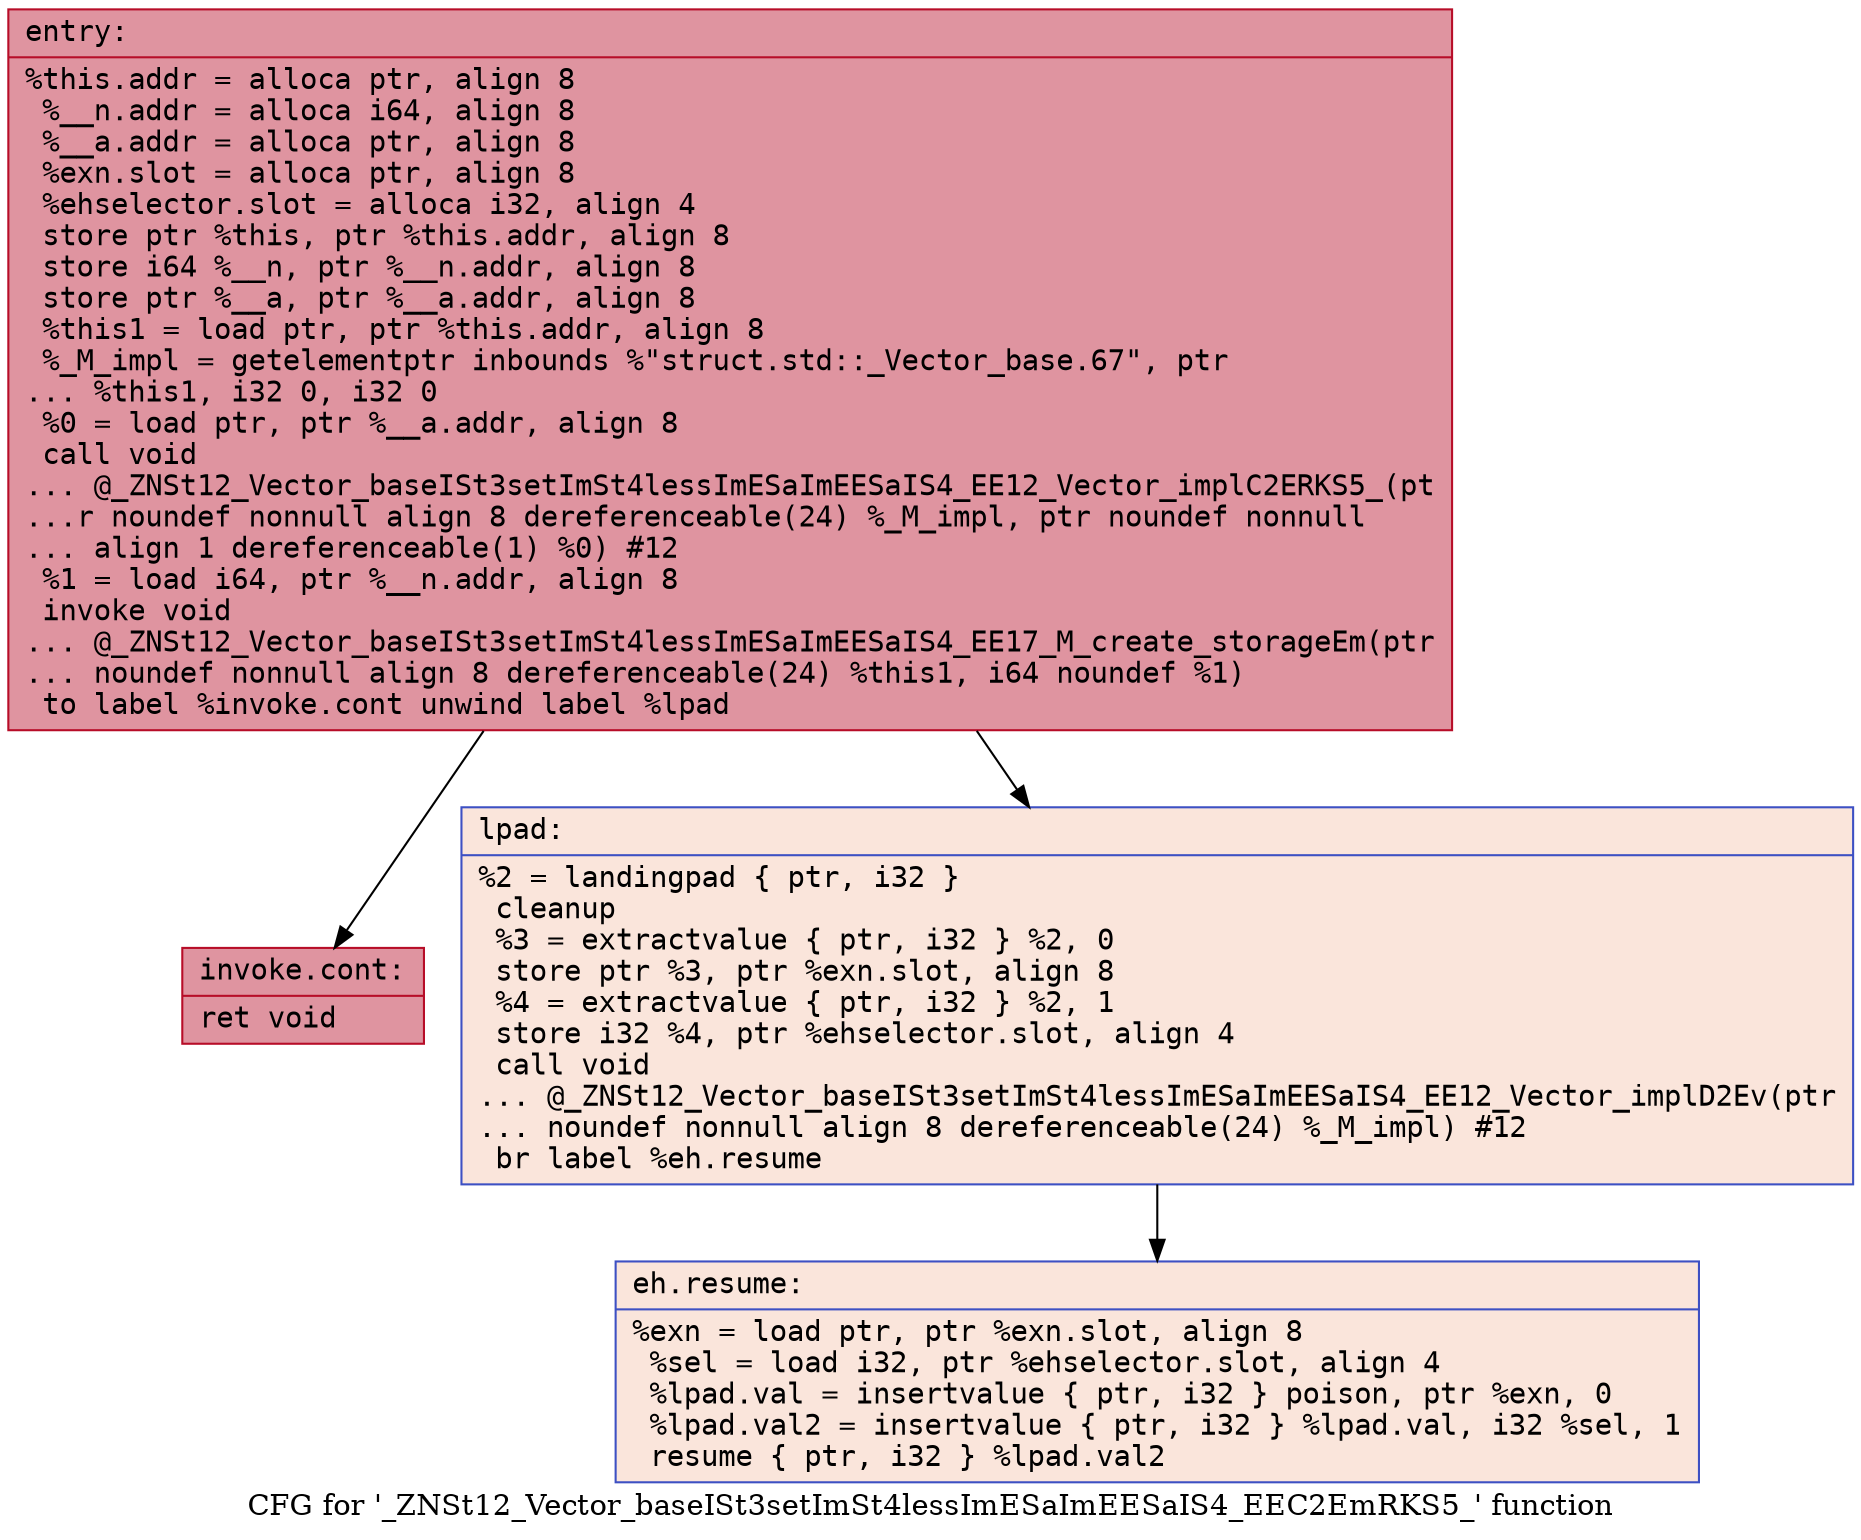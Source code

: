 digraph "CFG for '_ZNSt12_Vector_baseISt3setImSt4lessImESaImEESaIS4_EEC2EmRKS5_' function" {
	label="CFG for '_ZNSt12_Vector_baseISt3setImSt4lessImESaImEESaIS4_EEC2EmRKS5_' function";

	Node0x560dca0f0550 [shape=record,color="#b70d28ff", style=filled, fillcolor="#b70d2870" fontname="Courier",label="{entry:\l|  %this.addr = alloca ptr, align 8\l  %__n.addr = alloca i64, align 8\l  %__a.addr = alloca ptr, align 8\l  %exn.slot = alloca ptr, align 8\l  %ehselector.slot = alloca i32, align 4\l  store ptr %this, ptr %this.addr, align 8\l  store i64 %__n, ptr %__n.addr, align 8\l  store ptr %__a, ptr %__a.addr, align 8\l  %this1 = load ptr, ptr %this.addr, align 8\l  %_M_impl = getelementptr inbounds %\"struct.std::_Vector_base.67\", ptr\l... %this1, i32 0, i32 0\l  %0 = load ptr, ptr %__a.addr, align 8\l  call void\l... @_ZNSt12_Vector_baseISt3setImSt4lessImESaImEESaIS4_EE12_Vector_implC2ERKS5_(pt\l...r noundef nonnull align 8 dereferenceable(24) %_M_impl, ptr noundef nonnull\l... align 1 dereferenceable(1) %0) #12\l  %1 = load i64, ptr %__n.addr, align 8\l  invoke void\l... @_ZNSt12_Vector_baseISt3setImSt4lessImESaImEESaIS4_EE17_M_create_storageEm(ptr\l... noundef nonnull align 8 dereferenceable(24) %this1, i64 noundef %1)\l          to label %invoke.cont unwind label %lpad\l}"];
	Node0x560dca0f0550 -> Node0x560dca0f11f0[tooltip="entry -> invoke.cont\nProbability 100.00%" ];
	Node0x560dca0f0550 -> Node0x560dca0f12d0[tooltip="entry -> lpad\nProbability 0.00%" ];
	Node0x560dca0f11f0 [shape=record,color="#b70d28ff", style=filled, fillcolor="#b70d2870" fontname="Courier",label="{invoke.cont:\l|  ret void\l}"];
	Node0x560dca0f12d0 [shape=record,color="#3d50c3ff", style=filled, fillcolor="#f4c5ad70" fontname="Courier",label="{lpad:\l|  %2 = landingpad \{ ptr, i32 \}\l          cleanup\l  %3 = extractvalue \{ ptr, i32 \} %2, 0\l  store ptr %3, ptr %exn.slot, align 8\l  %4 = extractvalue \{ ptr, i32 \} %2, 1\l  store i32 %4, ptr %ehselector.slot, align 4\l  call void\l... @_ZNSt12_Vector_baseISt3setImSt4lessImESaImEESaIS4_EE12_Vector_implD2Ev(ptr\l... noundef nonnull align 8 dereferenceable(24) %_M_impl) #12\l  br label %eh.resume\l}"];
	Node0x560dca0f12d0 -> Node0x560dca0f1ab0[tooltip="lpad -> eh.resume\nProbability 100.00%" ];
	Node0x560dca0f1ab0 [shape=record,color="#3d50c3ff", style=filled, fillcolor="#f4c5ad70" fontname="Courier",label="{eh.resume:\l|  %exn = load ptr, ptr %exn.slot, align 8\l  %sel = load i32, ptr %ehselector.slot, align 4\l  %lpad.val = insertvalue \{ ptr, i32 \} poison, ptr %exn, 0\l  %lpad.val2 = insertvalue \{ ptr, i32 \} %lpad.val, i32 %sel, 1\l  resume \{ ptr, i32 \} %lpad.val2\l}"];
}
